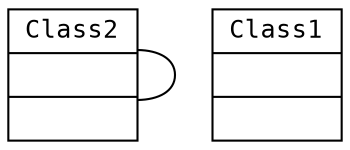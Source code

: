/**
 * Graph Test Generated by Emacs/SRecode on 20:07:55.
 */
digraph structs {
	node [shape=record fontsize=12 fontname=Courier];
	
	"Class2" [  shape="record" label="{Class2||}" pos="290,55" ];
	"Class1" [  shape="record" label="{Class1||}" pos="150,33" ];
	"Class2" -> "Class2" [  arrowhead="none" arrowtail="empty" ];
}
